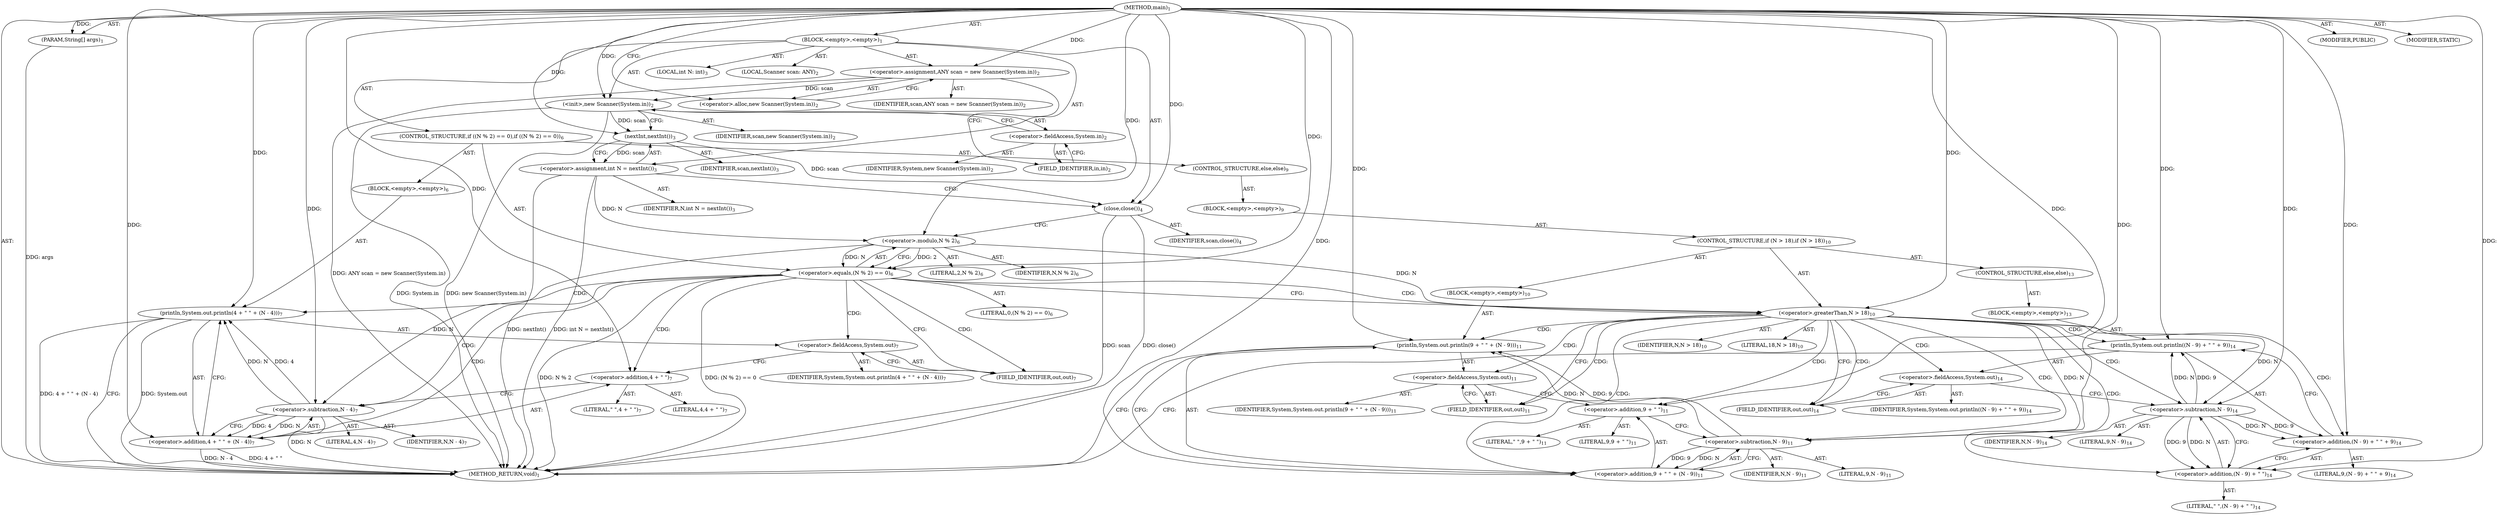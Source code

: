 digraph "main" {  
"19" [label = <(METHOD,main)<SUB>1</SUB>> ]
"20" [label = <(PARAM,String[] args)<SUB>1</SUB>> ]
"21" [label = <(BLOCK,&lt;empty&gt;,&lt;empty&gt;)<SUB>1</SUB>> ]
"4" [label = <(LOCAL,Scanner scan: ANY)<SUB>2</SUB>> ]
"22" [label = <(&lt;operator&gt;.assignment,ANY scan = new Scanner(System.in))<SUB>2</SUB>> ]
"23" [label = <(IDENTIFIER,scan,ANY scan = new Scanner(System.in))<SUB>2</SUB>> ]
"24" [label = <(&lt;operator&gt;.alloc,new Scanner(System.in))<SUB>2</SUB>> ]
"25" [label = <(&lt;init&gt;,new Scanner(System.in))<SUB>2</SUB>> ]
"3" [label = <(IDENTIFIER,scan,new Scanner(System.in))<SUB>2</SUB>> ]
"26" [label = <(&lt;operator&gt;.fieldAccess,System.in)<SUB>2</SUB>> ]
"27" [label = <(IDENTIFIER,System,new Scanner(System.in))<SUB>2</SUB>> ]
"28" [label = <(FIELD_IDENTIFIER,in,in)<SUB>2</SUB>> ]
"29" [label = <(LOCAL,int N: int)<SUB>3</SUB>> ]
"30" [label = <(&lt;operator&gt;.assignment,int N = nextInt())<SUB>3</SUB>> ]
"31" [label = <(IDENTIFIER,N,int N = nextInt())<SUB>3</SUB>> ]
"32" [label = <(nextInt,nextInt())<SUB>3</SUB>> ]
"33" [label = <(IDENTIFIER,scan,nextInt())<SUB>3</SUB>> ]
"34" [label = <(close,close())<SUB>4</SUB>> ]
"35" [label = <(IDENTIFIER,scan,close())<SUB>4</SUB>> ]
"36" [label = <(CONTROL_STRUCTURE,if ((N % 2) == 0),if ((N % 2) == 0))<SUB>6</SUB>> ]
"37" [label = <(&lt;operator&gt;.equals,(N % 2) == 0)<SUB>6</SUB>> ]
"38" [label = <(&lt;operator&gt;.modulo,N % 2)<SUB>6</SUB>> ]
"39" [label = <(IDENTIFIER,N,N % 2)<SUB>6</SUB>> ]
"40" [label = <(LITERAL,2,N % 2)<SUB>6</SUB>> ]
"41" [label = <(LITERAL,0,(N % 2) == 0)<SUB>6</SUB>> ]
"42" [label = <(BLOCK,&lt;empty&gt;,&lt;empty&gt;)<SUB>6</SUB>> ]
"43" [label = <(println,System.out.println(4 + &quot; &quot; + (N - 4)))<SUB>7</SUB>> ]
"44" [label = <(&lt;operator&gt;.fieldAccess,System.out)<SUB>7</SUB>> ]
"45" [label = <(IDENTIFIER,System,System.out.println(4 + &quot; &quot; + (N - 4)))<SUB>7</SUB>> ]
"46" [label = <(FIELD_IDENTIFIER,out,out)<SUB>7</SUB>> ]
"47" [label = <(&lt;operator&gt;.addition,4 + &quot; &quot; + (N - 4))<SUB>7</SUB>> ]
"48" [label = <(&lt;operator&gt;.addition,4 + &quot; &quot;)<SUB>7</SUB>> ]
"49" [label = <(LITERAL,4,4 + &quot; &quot;)<SUB>7</SUB>> ]
"50" [label = <(LITERAL,&quot; &quot;,4 + &quot; &quot;)<SUB>7</SUB>> ]
"51" [label = <(&lt;operator&gt;.subtraction,N - 4)<SUB>7</SUB>> ]
"52" [label = <(IDENTIFIER,N,N - 4)<SUB>7</SUB>> ]
"53" [label = <(LITERAL,4,N - 4)<SUB>7</SUB>> ]
"54" [label = <(CONTROL_STRUCTURE,else,else)<SUB>9</SUB>> ]
"55" [label = <(BLOCK,&lt;empty&gt;,&lt;empty&gt;)<SUB>9</SUB>> ]
"56" [label = <(CONTROL_STRUCTURE,if (N &gt; 18),if (N &gt; 18))<SUB>10</SUB>> ]
"57" [label = <(&lt;operator&gt;.greaterThan,N &gt; 18)<SUB>10</SUB>> ]
"58" [label = <(IDENTIFIER,N,N &gt; 18)<SUB>10</SUB>> ]
"59" [label = <(LITERAL,18,N &gt; 18)<SUB>10</SUB>> ]
"60" [label = <(BLOCK,&lt;empty&gt;,&lt;empty&gt;)<SUB>10</SUB>> ]
"61" [label = <(println,System.out.println(9 + &quot; &quot; + (N - 9)))<SUB>11</SUB>> ]
"62" [label = <(&lt;operator&gt;.fieldAccess,System.out)<SUB>11</SUB>> ]
"63" [label = <(IDENTIFIER,System,System.out.println(9 + &quot; &quot; + (N - 9)))<SUB>11</SUB>> ]
"64" [label = <(FIELD_IDENTIFIER,out,out)<SUB>11</SUB>> ]
"65" [label = <(&lt;operator&gt;.addition,9 + &quot; &quot; + (N - 9))<SUB>11</SUB>> ]
"66" [label = <(&lt;operator&gt;.addition,9 + &quot; &quot;)<SUB>11</SUB>> ]
"67" [label = <(LITERAL,9,9 + &quot; &quot;)<SUB>11</SUB>> ]
"68" [label = <(LITERAL,&quot; &quot;,9 + &quot; &quot;)<SUB>11</SUB>> ]
"69" [label = <(&lt;operator&gt;.subtraction,N - 9)<SUB>11</SUB>> ]
"70" [label = <(IDENTIFIER,N,N - 9)<SUB>11</SUB>> ]
"71" [label = <(LITERAL,9,N - 9)<SUB>11</SUB>> ]
"72" [label = <(CONTROL_STRUCTURE,else,else)<SUB>13</SUB>> ]
"73" [label = <(BLOCK,&lt;empty&gt;,&lt;empty&gt;)<SUB>13</SUB>> ]
"74" [label = <(println,System.out.println((N - 9) + &quot; &quot; + 9))<SUB>14</SUB>> ]
"75" [label = <(&lt;operator&gt;.fieldAccess,System.out)<SUB>14</SUB>> ]
"76" [label = <(IDENTIFIER,System,System.out.println((N - 9) + &quot; &quot; + 9))<SUB>14</SUB>> ]
"77" [label = <(FIELD_IDENTIFIER,out,out)<SUB>14</SUB>> ]
"78" [label = <(&lt;operator&gt;.addition,(N - 9) + &quot; &quot; + 9)<SUB>14</SUB>> ]
"79" [label = <(&lt;operator&gt;.addition,(N - 9) + &quot; &quot;)<SUB>14</SUB>> ]
"80" [label = <(&lt;operator&gt;.subtraction,N - 9)<SUB>14</SUB>> ]
"81" [label = <(IDENTIFIER,N,N - 9)<SUB>14</SUB>> ]
"82" [label = <(LITERAL,9,N - 9)<SUB>14</SUB>> ]
"83" [label = <(LITERAL,&quot; &quot;,(N - 9) + &quot; &quot;)<SUB>14</SUB>> ]
"84" [label = <(LITERAL,9,(N - 9) + &quot; &quot; + 9)<SUB>14</SUB>> ]
"85" [label = <(MODIFIER,PUBLIC)> ]
"86" [label = <(MODIFIER,STATIC)> ]
"87" [label = <(METHOD_RETURN,void)<SUB>1</SUB>> ]
  "19" -> "20"  [ label = "AST: "] 
  "19" -> "21"  [ label = "AST: "] 
  "19" -> "85"  [ label = "AST: "] 
  "19" -> "86"  [ label = "AST: "] 
  "19" -> "87"  [ label = "AST: "] 
  "21" -> "4"  [ label = "AST: "] 
  "21" -> "22"  [ label = "AST: "] 
  "21" -> "25"  [ label = "AST: "] 
  "21" -> "29"  [ label = "AST: "] 
  "21" -> "30"  [ label = "AST: "] 
  "21" -> "34"  [ label = "AST: "] 
  "21" -> "36"  [ label = "AST: "] 
  "22" -> "23"  [ label = "AST: "] 
  "22" -> "24"  [ label = "AST: "] 
  "25" -> "3"  [ label = "AST: "] 
  "25" -> "26"  [ label = "AST: "] 
  "26" -> "27"  [ label = "AST: "] 
  "26" -> "28"  [ label = "AST: "] 
  "30" -> "31"  [ label = "AST: "] 
  "30" -> "32"  [ label = "AST: "] 
  "32" -> "33"  [ label = "AST: "] 
  "34" -> "35"  [ label = "AST: "] 
  "36" -> "37"  [ label = "AST: "] 
  "36" -> "42"  [ label = "AST: "] 
  "36" -> "54"  [ label = "AST: "] 
  "37" -> "38"  [ label = "AST: "] 
  "37" -> "41"  [ label = "AST: "] 
  "38" -> "39"  [ label = "AST: "] 
  "38" -> "40"  [ label = "AST: "] 
  "42" -> "43"  [ label = "AST: "] 
  "43" -> "44"  [ label = "AST: "] 
  "43" -> "47"  [ label = "AST: "] 
  "44" -> "45"  [ label = "AST: "] 
  "44" -> "46"  [ label = "AST: "] 
  "47" -> "48"  [ label = "AST: "] 
  "47" -> "51"  [ label = "AST: "] 
  "48" -> "49"  [ label = "AST: "] 
  "48" -> "50"  [ label = "AST: "] 
  "51" -> "52"  [ label = "AST: "] 
  "51" -> "53"  [ label = "AST: "] 
  "54" -> "55"  [ label = "AST: "] 
  "55" -> "56"  [ label = "AST: "] 
  "56" -> "57"  [ label = "AST: "] 
  "56" -> "60"  [ label = "AST: "] 
  "56" -> "72"  [ label = "AST: "] 
  "57" -> "58"  [ label = "AST: "] 
  "57" -> "59"  [ label = "AST: "] 
  "60" -> "61"  [ label = "AST: "] 
  "61" -> "62"  [ label = "AST: "] 
  "61" -> "65"  [ label = "AST: "] 
  "62" -> "63"  [ label = "AST: "] 
  "62" -> "64"  [ label = "AST: "] 
  "65" -> "66"  [ label = "AST: "] 
  "65" -> "69"  [ label = "AST: "] 
  "66" -> "67"  [ label = "AST: "] 
  "66" -> "68"  [ label = "AST: "] 
  "69" -> "70"  [ label = "AST: "] 
  "69" -> "71"  [ label = "AST: "] 
  "72" -> "73"  [ label = "AST: "] 
  "73" -> "74"  [ label = "AST: "] 
  "74" -> "75"  [ label = "AST: "] 
  "74" -> "78"  [ label = "AST: "] 
  "75" -> "76"  [ label = "AST: "] 
  "75" -> "77"  [ label = "AST: "] 
  "78" -> "79"  [ label = "AST: "] 
  "78" -> "84"  [ label = "AST: "] 
  "79" -> "80"  [ label = "AST: "] 
  "79" -> "83"  [ label = "AST: "] 
  "80" -> "81"  [ label = "AST: "] 
  "80" -> "82"  [ label = "AST: "] 
  "22" -> "28"  [ label = "CFG: "] 
  "25" -> "32"  [ label = "CFG: "] 
  "30" -> "34"  [ label = "CFG: "] 
  "34" -> "38"  [ label = "CFG: "] 
  "24" -> "22"  [ label = "CFG: "] 
  "26" -> "25"  [ label = "CFG: "] 
  "32" -> "30"  [ label = "CFG: "] 
  "37" -> "46"  [ label = "CFG: "] 
  "37" -> "57"  [ label = "CFG: "] 
  "28" -> "26"  [ label = "CFG: "] 
  "38" -> "37"  [ label = "CFG: "] 
  "43" -> "87"  [ label = "CFG: "] 
  "44" -> "48"  [ label = "CFG: "] 
  "47" -> "43"  [ label = "CFG: "] 
  "46" -> "44"  [ label = "CFG: "] 
  "48" -> "51"  [ label = "CFG: "] 
  "51" -> "47"  [ label = "CFG: "] 
  "57" -> "64"  [ label = "CFG: "] 
  "57" -> "77"  [ label = "CFG: "] 
  "61" -> "87"  [ label = "CFG: "] 
  "62" -> "66"  [ label = "CFG: "] 
  "65" -> "61"  [ label = "CFG: "] 
  "74" -> "87"  [ label = "CFG: "] 
  "64" -> "62"  [ label = "CFG: "] 
  "66" -> "69"  [ label = "CFG: "] 
  "69" -> "65"  [ label = "CFG: "] 
  "75" -> "80"  [ label = "CFG: "] 
  "78" -> "74"  [ label = "CFG: "] 
  "77" -> "75"  [ label = "CFG: "] 
  "79" -> "78"  [ label = "CFG: "] 
  "80" -> "79"  [ label = "CFG: "] 
  "19" -> "24"  [ label = "CFG: "] 
  "20" -> "87"  [ label = "DDG: args"] 
  "22" -> "87"  [ label = "DDG: ANY scan = new Scanner(System.in)"] 
  "25" -> "87"  [ label = "DDG: System.in"] 
  "25" -> "87"  [ label = "DDG: new Scanner(System.in)"] 
  "30" -> "87"  [ label = "DDG: nextInt()"] 
  "30" -> "87"  [ label = "DDG: int N = nextInt()"] 
  "34" -> "87"  [ label = "DDG: scan"] 
  "34" -> "87"  [ label = "DDG: close()"] 
  "37" -> "87"  [ label = "DDG: N % 2"] 
  "37" -> "87"  [ label = "DDG: (N % 2) == 0"] 
  "43" -> "87"  [ label = "DDG: System.out"] 
  "47" -> "87"  [ label = "DDG: 4 + &quot; &quot;"] 
  "51" -> "87"  [ label = "DDG: N"] 
  "47" -> "87"  [ label = "DDG: N - 4"] 
  "43" -> "87"  [ label = "DDG: 4 + &quot; &quot; + (N - 4)"] 
  "19" -> "20"  [ label = "DDG: "] 
  "19" -> "22"  [ label = "DDG: "] 
  "32" -> "30"  [ label = "DDG: scan"] 
  "22" -> "25"  [ label = "DDG: scan"] 
  "19" -> "25"  [ label = "DDG: "] 
  "32" -> "34"  [ label = "DDG: scan"] 
  "19" -> "34"  [ label = "DDG: "] 
  "25" -> "32"  [ label = "DDG: scan"] 
  "19" -> "32"  [ label = "DDG: "] 
  "38" -> "37"  [ label = "DDG: N"] 
  "38" -> "37"  [ label = "DDG: 2"] 
  "19" -> "37"  [ label = "DDG: "] 
  "30" -> "38"  [ label = "DDG: N"] 
  "19" -> "38"  [ label = "DDG: "] 
  "19" -> "43"  [ label = "DDG: "] 
  "51" -> "43"  [ label = "DDG: N"] 
  "51" -> "43"  [ label = "DDG: 4"] 
  "19" -> "47"  [ label = "DDG: "] 
  "51" -> "47"  [ label = "DDG: N"] 
  "51" -> "47"  [ label = "DDG: 4"] 
  "19" -> "48"  [ label = "DDG: "] 
  "38" -> "51"  [ label = "DDG: N"] 
  "19" -> "51"  [ label = "DDG: "] 
  "38" -> "57"  [ label = "DDG: N"] 
  "19" -> "57"  [ label = "DDG: "] 
  "19" -> "61"  [ label = "DDG: "] 
  "69" -> "61"  [ label = "DDG: N"] 
  "69" -> "61"  [ label = "DDG: 9"] 
  "19" -> "65"  [ label = "DDG: "] 
  "69" -> "65"  [ label = "DDG: N"] 
  "69" -> "65"  [ label = "DDG: 9"] 
  "80" -> "74"  [ label = "DDG: N"] 
  "80" -> "74"  [ label = "DDG: 9"] 
  "19" -> "74"  [ label = "DDG: "] 
  "19" -> "66"  [ label = "DDG: "] 
  "57" -> "69"  [ label = "DDG: N"] 
  "19" -> "69"  [ label = "DDG: "] 
  "80" -> "78"  [ label = "DDG: N"] 
  "80" -> "78"  [ label = "DDG: 9"] 
  "19" -> "78"  [ label = "DDG: "] 
  "80" -> "79"  [ label = "DDG: N"] 
  "80" -> "79"  [ label = "DDG: 9"] 
  "19" -> "79"  [ label = "DDG: "] 
  "57" -> "80"  [ label = "DDG: N"] 
  "19" -> "80"  [ label = "DDG: "] 
  "37" -> "47"  [ label = "CDG: "] 
  "37" -> "48"  [ label = "CDG: "] 
  "37" -> "51"  [ label = "CDG: "] 
  "37" -> "57"  [ label = "CDG: "] 
  "37" -> "46"  [ label = "CDG: "] 
  "37" -> "44"  [ label = "CDG: "] 
  "37" -> "43"  [ label = "CDG: "] 
  "57" -> "80"  [ label = "CDG: "] 
  "57" -> "61"  [ label = "CDG: "] 
  "57" -> "77"  [ label = "CDG: "] 
  "57" -> "64"  [ label = "CDG: "] 
  "57" -> "66"  [ label = "CDG: "] 
  "57" -> "75"  [ label = "CDG: "] 
  "57" -> "69"  [ label = "CDG: "] 
  "57" -> "74"  [ label = "CDG: "] 
  "57" -> "65"  [ label = "CDG: "] 
  "57" -> "78"  [ label = "CDG: "] 
  "57" -> "62"  [ label = "CDG: "] 
  "57" -> "79"  [ label = "CDG: "] 
}
